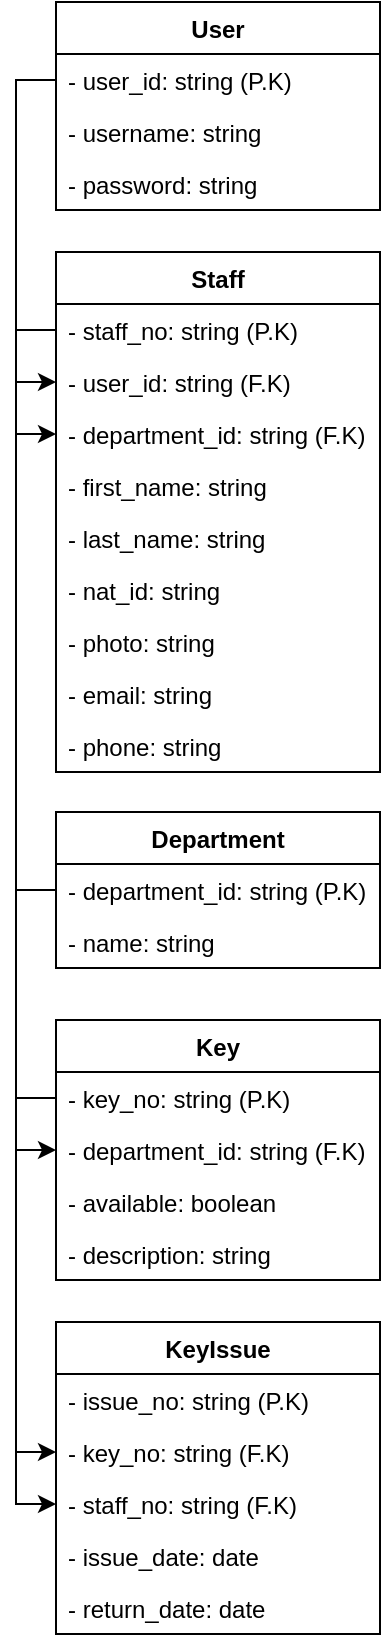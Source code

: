 <mxfile version="24.7.5">
  <diagram name="Page-1" id="osdGw8Rla8bN5nGwRj_8">
    <mxGraphModel dx="880" dy="567" grid="1" gridSize="10" guides="1" tooltips="1" connect="1" arrows="1" fold="1" page="1" pageScale="1" pageWidth="1920" pageHeight="1080" math="0" shadow="0">
      <root>
        <mxCell id="0" />
        <mxCell id="1" parent="0" />
        <mxCell id="m2xyX8pwNG5DT-dDYchL-1" value="User" style="swimlane;fontStyle=1;align=center;verticalAlign=top;childLayout=stackLayout;horizontal=1;startSize=26;horizontalStack=0;resizeParent=1;resizeParentMax=0;resizeLast=0;collapsible=1;marginBottom=0;whiteSpace=wrap;html=1;" parent="1" vertex="1">
          <mxGeometry x="100" y="40" width="162" height="104" as="geometry" />
        </mxCell>
        <mxCell id="m2xyX8pwNG5DT-dDYchL-2" value="- user_id: string&amp;nbsp;(P.K)" style="text;strokeColor=none;fillColor=none;align=left;verticalAlign=top;spacingLeft=4;spacingRight=4;overflow=hidden;rotatable=0;points=[[0,0.5],[1,0.5]];portConstraint=eastwest;whiteSpace=wrap;html=1;" parent="m2xyX8pwNG5DT-dDYchL-1" vertex="1">
          <mxGeometry y="26" width="162" height="26" as="geometry" />
        </mxCell>
        <mxCell id="m2xyX8pwNG5DT-dDYchL-4" value="- username: string" style="text;strokeColor=none;fillColor=none;align=left;verticalAlign=top;spacingLeft=4;spacingRight=4;overflow=hidden;rotatable=0;points=[[0,0.5],[1,0.5]];portConstraint=eastwest;whiteSpace=wrap;html=1;" parent="m2xyX8pwNG5DT-dDYchL-1" vertex="1">
          <mxGeometry y="52" width="162" height="26" as="geometry" />
        </mxCell>
        <mxCell id="m2xyX8pwNG5DT-dDYchL-6" value="- password: string" style="text;strokeColor=none;fillColor=none;align=left;verticalAlign=top;spacingLeft=4;spacingRight=4;overflow=hidden;rotatable=0;points=[[0,0.5],[1,0.5]];portConstraint=eastwest;whiteSpace=wrap;html=1;" parent="m2xyX8pwNG5DT-dDYchL-1" vertex="1">
          <mxGeometry y="78" width="162" height="26" as="geometry" />
        </mxCell>
        <mxCell id="m2xyX8pwNG5DT-dDYchL-12" value="Staff" style="swimlane;fontStyle=1;align=center;verticalAlign=top;childLayout=stackLayout;horizontal=1;startSize=26;horizontalStack=0;resizeParent=1;resizeParentMax=0;resizeLast=0;collapsible=1;marginBottom=0;whiteSpace=wrap;html=1;" parent="1" vertex="1">
          <mxGeometry x="100" y="165" width="162" height="260" as="geometry" />
        </mxCell>
        <mxCell id="m2xyX8pwNG5DT-dDYchL-13" value="- staff_no: string&amp;nbsp;(P.K)" style="text;strokeColor=none;fillColor=none;align=left;verticalAlign=top;spacingLeft=4;spacingRight=4;overflow=hidden;rotatable=0;points=[[0,0.5],[1,0.5]];portConstraint=eastwest;whiteSpace=wrap;html=1;" parent="m2xyX8pwNG5DT-dDYchL-12" vertex="1">
          <mxGeometry y="26" width="162" height="26" as="geometry" />
        </mxCell>
        <mxCell id="kO0kfoVDSEYUdZVwfgk0-2" value="- user_id: string&amp;nbsp;(F.K)" style="text;strokeColor=none;fillColor=none;align=left;verticalAlign=top;spacingLeft=4;spacingRight=4;overflow=hidden;rotatable=0;points=[[0,0.5],[1,0.5]];portConstraint=eastwest;whiteSpace=wrap;html=1;" parent="m2xyX8pwNG5DT-dDYchL-12" vertex="1">
          <mxGeometry y="52" width="162" height="26" as="geometry" />
        </mxCell>
        <mxCell id="m2xyX8pwNG5DT-dDYchL-17" value="- department_id: string (F.K)" style="text;strokeColor=none;fillColor=none;align=left;verticalAlign=top;spacingLeft=4;spacingRight=4;overflow=hidden;rotatable=0;points=[[0,0.5],[1,0.5]];portConstraint=eastwest;whiteSpace=wrap;html=1;" parent="m2xyX8pwNG5DT-dDYchL-12" vertex="1">
          <mxGeometry y="78" width="162" height="26" as="geometry" />
        </mxCell>
        <mxCell id="m2xyX8pwNG5DT-dDYchL-18" value="- first_name: string" style="text;strokeColor=none;fillColor=none;align=left;verticalAlign=top;spacingLeft=4;spacingRight=4;overflow=hidden;rotatable=0;points=[[0,0.5],[1,0.5]];portConstraint=eastwest;whiteSpace=wrap;html=1;" parent="m2xyX8pwNG5DT-dDYchL-12" vertex="1">
          <mxGeometry y="104" width="162" height="26" as="geometry" />
        </mxCell>
        <mxCell id="m2xyX8pwNG5DT-dDYchL-19" value="- last_name: string" style="text;strokeColor=none;fillColor=none;align=left;verticalAlign=top;spacingLeft=4;spacingRight=4;overflow=hidden;rotatable=0;points=[[0,0.5],[1,0.5]];portConstraint=eastwest;whiteSpace=wrap;html=1;" parent="m2xyX8pwNG5DT-dDYchL-12" vertex="1">
          <mxGeometry y="130" width="162" height="26" as="geometry" />
        </mxCell>
        <mxCell id="m2xyX8pwNG5DT-dDYchL-21" value="- nat_id: string" style="text;strokeColor=none;fillColor=none;align=left;verticalAlign=top;spacingLeft=4;spacingRight=4;overflow=hidden;rotatable=0;points=[[0,0.5],[1,0.5]];portConstraint=eastwest;whiteSpace=wrap;html=1;" parent="m2xyX8pwNG5DT-dDYchL-12" vertex="1">
          <mxGeometry y="156" width="162" height="26" as="geometry" />
        </mxCell>
        <mxCell id="m2xyX8pwNG5DT-dDYchL-22" value="- photo: string" style="text;strokeColor=none;fillColor=none;align=left;verticalAlign=top;spacingLeft=4;spacingRight=4;overflow=hidden;rotatable=0;points=[[0,0.5],[1,0.5]];portConstraint=eastwest;whiteSpace=wrap;html=1;" parent="m2xyX8pwNG5DT-dDYchL-12" vertex="1">
          <mxGeometry y="182" width="162" height="26" as="geometry" />
        </mxCell>
        <mxCell id="m2xyX8pwNG5DT-dDYchL-23" value="- email: string" style="text;strokeColor=none;fillColor=none;align=left;verticalAlign=top;spacingLeft=4;spacingRight=4;overflow=hidden;rotatable=0;points=[[0,0.5],[1,0.5]];portConstraint=eastwest;whiteSpace=wrap;html=1;" parent="m2xyX8pwNG5DT-dDYchL-12" vertex="1">
          <mxGeometry y="208" width="162" height="26" as="geometry" />
        </mxCell>
        <mxCell id="m2xyX8pwNG5DT-dDYchL-24" value="- phone: string" style="text;strokeColor=none;fillColor=none;align=left;verticalAlign=top;spacingLeft=4;spacingRight=4;overflow=hidden;rotatable=0;points=[[0,0.5],[1,0.5]];portConstraint=eastwest;whiteSpace=wrap;html=1;" parent="m2xyX8pwNG5DT-dDYchL-12" vertex="1">
          <mxGeometry y="234" width="162" height="26" as="geometry" />
        </mxCell>
        <mxCell id="m2xyX8pwNG5DT-dDYchL-31" value="Department" style="swimlane;fontStyle=1;align=center;verticalAlign=top;childLayout=stackLayout;horizontal=1;startSize=26;horizontalStack=0;resizeParent=1;resizeParentMax=0;resizeLast=0;collapsible=1;marginBottom=0;whiteSpace=wrap;html=1;" parent="1" vertex="1">
          <mxGeometry x="100" y="445" width="162" height="78" as="geometry" />
        </mxCell>
        <mxCell id="m2xyX8pwNG5DT-dDYchL-32" value="- department_id: string (P.K)" style="text;strokeColor=none;fillColor=none;align=left;verticalAlign=top;spacingLeft=4;spacingRight=4;overflow=hidden;rotatable=0;points=[[0,0.5],[1,0.5]];portConstraint=eastwest;whiteSpace=wrap;html=1;" parent="m2xyX8pwNG5DT-dDYchL-31" vertex="1">
          <mxGeometry y="26" width="162" height="26" as="geometry" />
        </mxCell>
        <mxCell id="m2xyX8pwNG5DT-dDYchL-35" value="- name: string" style="text;strokeColor=none;fillColor=none;align=left;verticalAlign=top;spacingLeft=4;spacingRight=4;overflow=hidden;rotatable=0;points=[[0,0.5],[1,0.5]];portConstraint=eastwest;whiteSpace=wrap;html=1;" parent="m2xyX8pwNG5DT-dDYchL-31" vertex="1">
          <mxGeometry y="52" width="162" height="26" as="geometry" />
        </mxCell>
        <mxCell id="m2xyX8pwNG5DT-dDYchL-36" value="Key" style="swimlane;fontStyle=1;align=center;verticalAlign=top;childLayout=stackLayout;horizontal=1;startSize=26;horizontalStack=0;resizeParent=1;resizeParentMax=0;resizeLast=0;collapsible=1;marginBottom=0;whiteSpace=wrap;html=1;" parent="1" vertex="1">
          <mxGeometry x="100" y="549" width="162" height="130" as="geometry" />
        </mxCell>
        <mxCell id="m2xyX8pwNG5DT-dDYchL-37" value="- key_no: string (P.K)" style="text;strokeColor=none;fillColor=none;align=left;verticalAlign=top;spacingLeft=4;spacingRight=4;overflow=hidden;rotatable=0;points=[[0,0.5],[1,0.5]];portConstraint=eastwest;whiteSpace=wrap;html=1;" parent="m2xyX8pwNG5DT-dDYchL-36" vertex="1">
          <mxGeometry y="26" width="162" height="26" as="geometry" />
        </mxCell>
        <mxCell id="m2xyX8pwNG5DT-dDYchL-40" value="- department_id: string (F.K)" style="text;strokeColor=none;fillColor=none;align=left;verticalAlign=top;spacingLeft=4;spacingRight=4;overflow=hidden;rotatable=0;points=[[0,0.5],[1,0.5]];portConstraint=eastwest;whiteSpace=wrap;html=1;" parent="m2xyX8pwNG5DT-dDYchL-36" vertex="1">
          <mxGeometry y="52" width="162" height="26" as="geometry" />
        </mxCell>
        <mxCell id="m2xyX8pwNG5DT-dDYchL-41" value="- available: boolean" style="text;strokeColor=none;fillColor=none;align=left;verticalAlign=top;spacingLeft=4;spacingRight=4;overflow=hidden;rotatable=0;points=[[0,0.5],[1,0.5]];portConstraint=eastwest;whiteSpace=wrap;html=1;" parent="m2xyX8pwNG5DT-dDYchL-36" vertex="1">
          <mxGeometry y="78" width="162" height="26" as="geometry" />
        </mxCell>
        <mxCell id="m2xyX8pwNG5DT-dDYchL-42" value="- description: string" style="text;strokeColor=none;fillColor=none;align=left;verticalAlign=top;spacingLeft=4;spacingRight=4;overflow=hidden;rotatable=0;points=[[0,0.5],[1,0.5]];portConstraint=eastwest;whiteSpace=wrap;html=1;" parent="m2xyX8pwNG5DT-dDYchL-36" vertex="1">
          <mxGeometry y="104" width="162" height="26" as="geometry" />
        </mxCell>
        <mxCell id="m2xyX8pwNG5DT-dDYchL-43" value="KeyIssue" style="swimlane;fontStyle=1;align=center;verticalAlign=top;childLayout=stackLayout;horizontal=1;startSize=26;horizontalStack=0;resizeParent=1;resizeParentMax=0;resizeLast=0;collapsible=1;marginBottom=0;whiteSpace=wrap;html=1;" parent="1" vertex="1">
          <mxGeometry x="100" y="700" width="162" height="156" as="geometry" />
        </mxCell>
        <mxCell id="m2xyX8pwNG5DT-dDYchL-44" value="- issue_no: string (P.K)" style="text;strokeColor=none;fillColor=none;align=left;verticalAlign=top;spacingLeft=4;spacingRight=4;overflow=hidden;rotatable=0;points=[[0,0.5],[1,0.5]];portConstraint=eastwest;whiteSpace=wrap;html=1;" parent="m2xyX8pwNG5DT-dDYchL-43" vertex="1">
          <mxGeometry y="26" width="162" height="26" as="geometry" />
        </mxCell>
        <mxCell id="m2xyX8pwNG5DT-dDYchL-47" value="- key_no: string (F.K)" style="text;strokeColor=none;fillColor=none;align=left;verticalAlign=top;spacingLeft=4;spacingRight=4;overflow=hidden;rotatable=0;points=[[0,0.5],[1,0.5]];portConstraint=eastwest;whiteSpace=wrap;html=1;" parent="m2xyX8pwNG5DT-dDYchL-43" vertex="1">
          <mxGeometry y="52" width="162" height="26" as="geometry" />
        </mxCell>
        <mxCell id="m2xyX8pwNG5DT-dDYchL-48" value="- staff_no: string (F.K)" style="text;strokeColor=none;fillColor=none;align=left;verticalAlign=top;spacingLeft=4;spacingRight=4;overflow=hidden;rotatable=0;points=[[0,0.5],[1,0.5]];portConstraint=eastwest;whiteSpace=wrap;html=1;" parent="m2xyX8pwNG5DT-dDYchL-43" vertex="1">
          <mxGeometry y="78" width="162" height="26" as="geometry" />
        </mxCell>
        <mxCell id="m2xyX8pwNG5DT-dDYchL-49" value="- issue_date: date" style="text;strokeColor=none;fillColor=none;align=left;verticalAlign=top;spacingLeft=4;spacingRight=4;overflow=hidden;rotatable=0;points=[[0,0.5],[1,0.5]];portConstraint=eastwest;whiteSpace=wrap;html=1;" parent="m2xyX8pwNG5DT-dDYchL-43" vertex="1">
          <mxGeometry y="104" width="162" height="26" as="geometry" />
        </mxCell>
        <mxCell id="m2xyX8pwNG5DT-dDYchL-50" value="- return_date: date" style="text;strokeColor=none;fillColor=none;align=left;verticalAlign=top;spacingLeft=4;spacingRight=4;overflow=hidden;rotatable=0;points=[[0,0.5],[1,0.5]];portConstraint=eastwest;whiteSpace=wrap;html=1;" parent="m2xyX8pwNG5DT-dDYchL-43" vertex="1">
          <mxGeometry y="130" width="162" height="26" as="geometry" />
        </mxCell>
        <mxCell id="m2xyX8pwNG5DT-dDYchL-52" style="edgeStyle=orthogonalEdgeStyle;rounded=0;orthogonalLoop=1;jettySize=auto;html=1;entryX=0;entryY=0.5;entryDx=0;entryDy=0;" parent="1" source="m2xyX8pwNG5DT-dDYchL-37" target="m2xyX8pwNG5DT-dDYchL-47" edge="1">
          <mxGeometry relative="1" as="geometry" />
        </mxCell>
        <mxCell id="m2xyX8pwNG5DT-dDYchL-53" style="edgeStyle=orthogonalEdgeStyle;rounded=0;orthogonalLoop=1;jettySize=auto;html=1;entryX=0;entryY=0.5;entryDx=0;entryDy=0;" parent="1" source="m2xyX8pwNG5DT-dDYchL-32" target="m2xyX8pwNG5DT-dDYchL-40" edge="1">
          <mxGeometry relative="1" as="geometry" />
        </mxCell>
        <mxCell id="m2xyX8pwNG5DT-dDYchL-54" style="edgeStyle=orthogonalEdgeStyle;rounded=0;orthogonalLoop=1;jettySize=auto;html=1;entryX=0;entryY=0.5;entryDx=0;entryDy=0;" parent="1" source="m2xyX8pwNG5DT-dDYchL-32" target="m2xyX8pwNG5DT-dDYchL-17" edge="1">
          <mxGeometry relative="1" as="geometry" />
        </mxCell>
        <mxCell id="m2xyX8pwNG5DT-dDYchL-56" style="edgeStyle=orthogonalEdgeStyle;rounded=0;orthogonalLoop=1;jettySize=auto;html=1;entryX=0;entryY=0.5;entryDx=0;entryDy=0;" parent="1" source="m2xyX8pwNG5DT-dDYchL-13" target="m2xyX8pwNG5DT-dDYchL-48" edge="1">
          <mxGeometry relative="1" as="geometry" />
        </mxCell>
        <mxCell id="kO0kfoVDSEYUdZVwfgk0-3" style="edgeStyle=orthogonalEdgeStyle;rounded=0;orthogonalLoop=1;jettySize=auto;html=1;entryX=0;entryY=0.5;entryDx=0;entryDy=0;" parent="1" source="m2xyX8pwNG5DT-dDYchL-2" target="kO0kfoVDSEYUdZVwfgk0-2" edge="1">
          <mxGeometry relative="1" as="geometry" />
        </mxCell>
      </root>
    </mxGraphModel>
  </diagram>
</mxfile>

